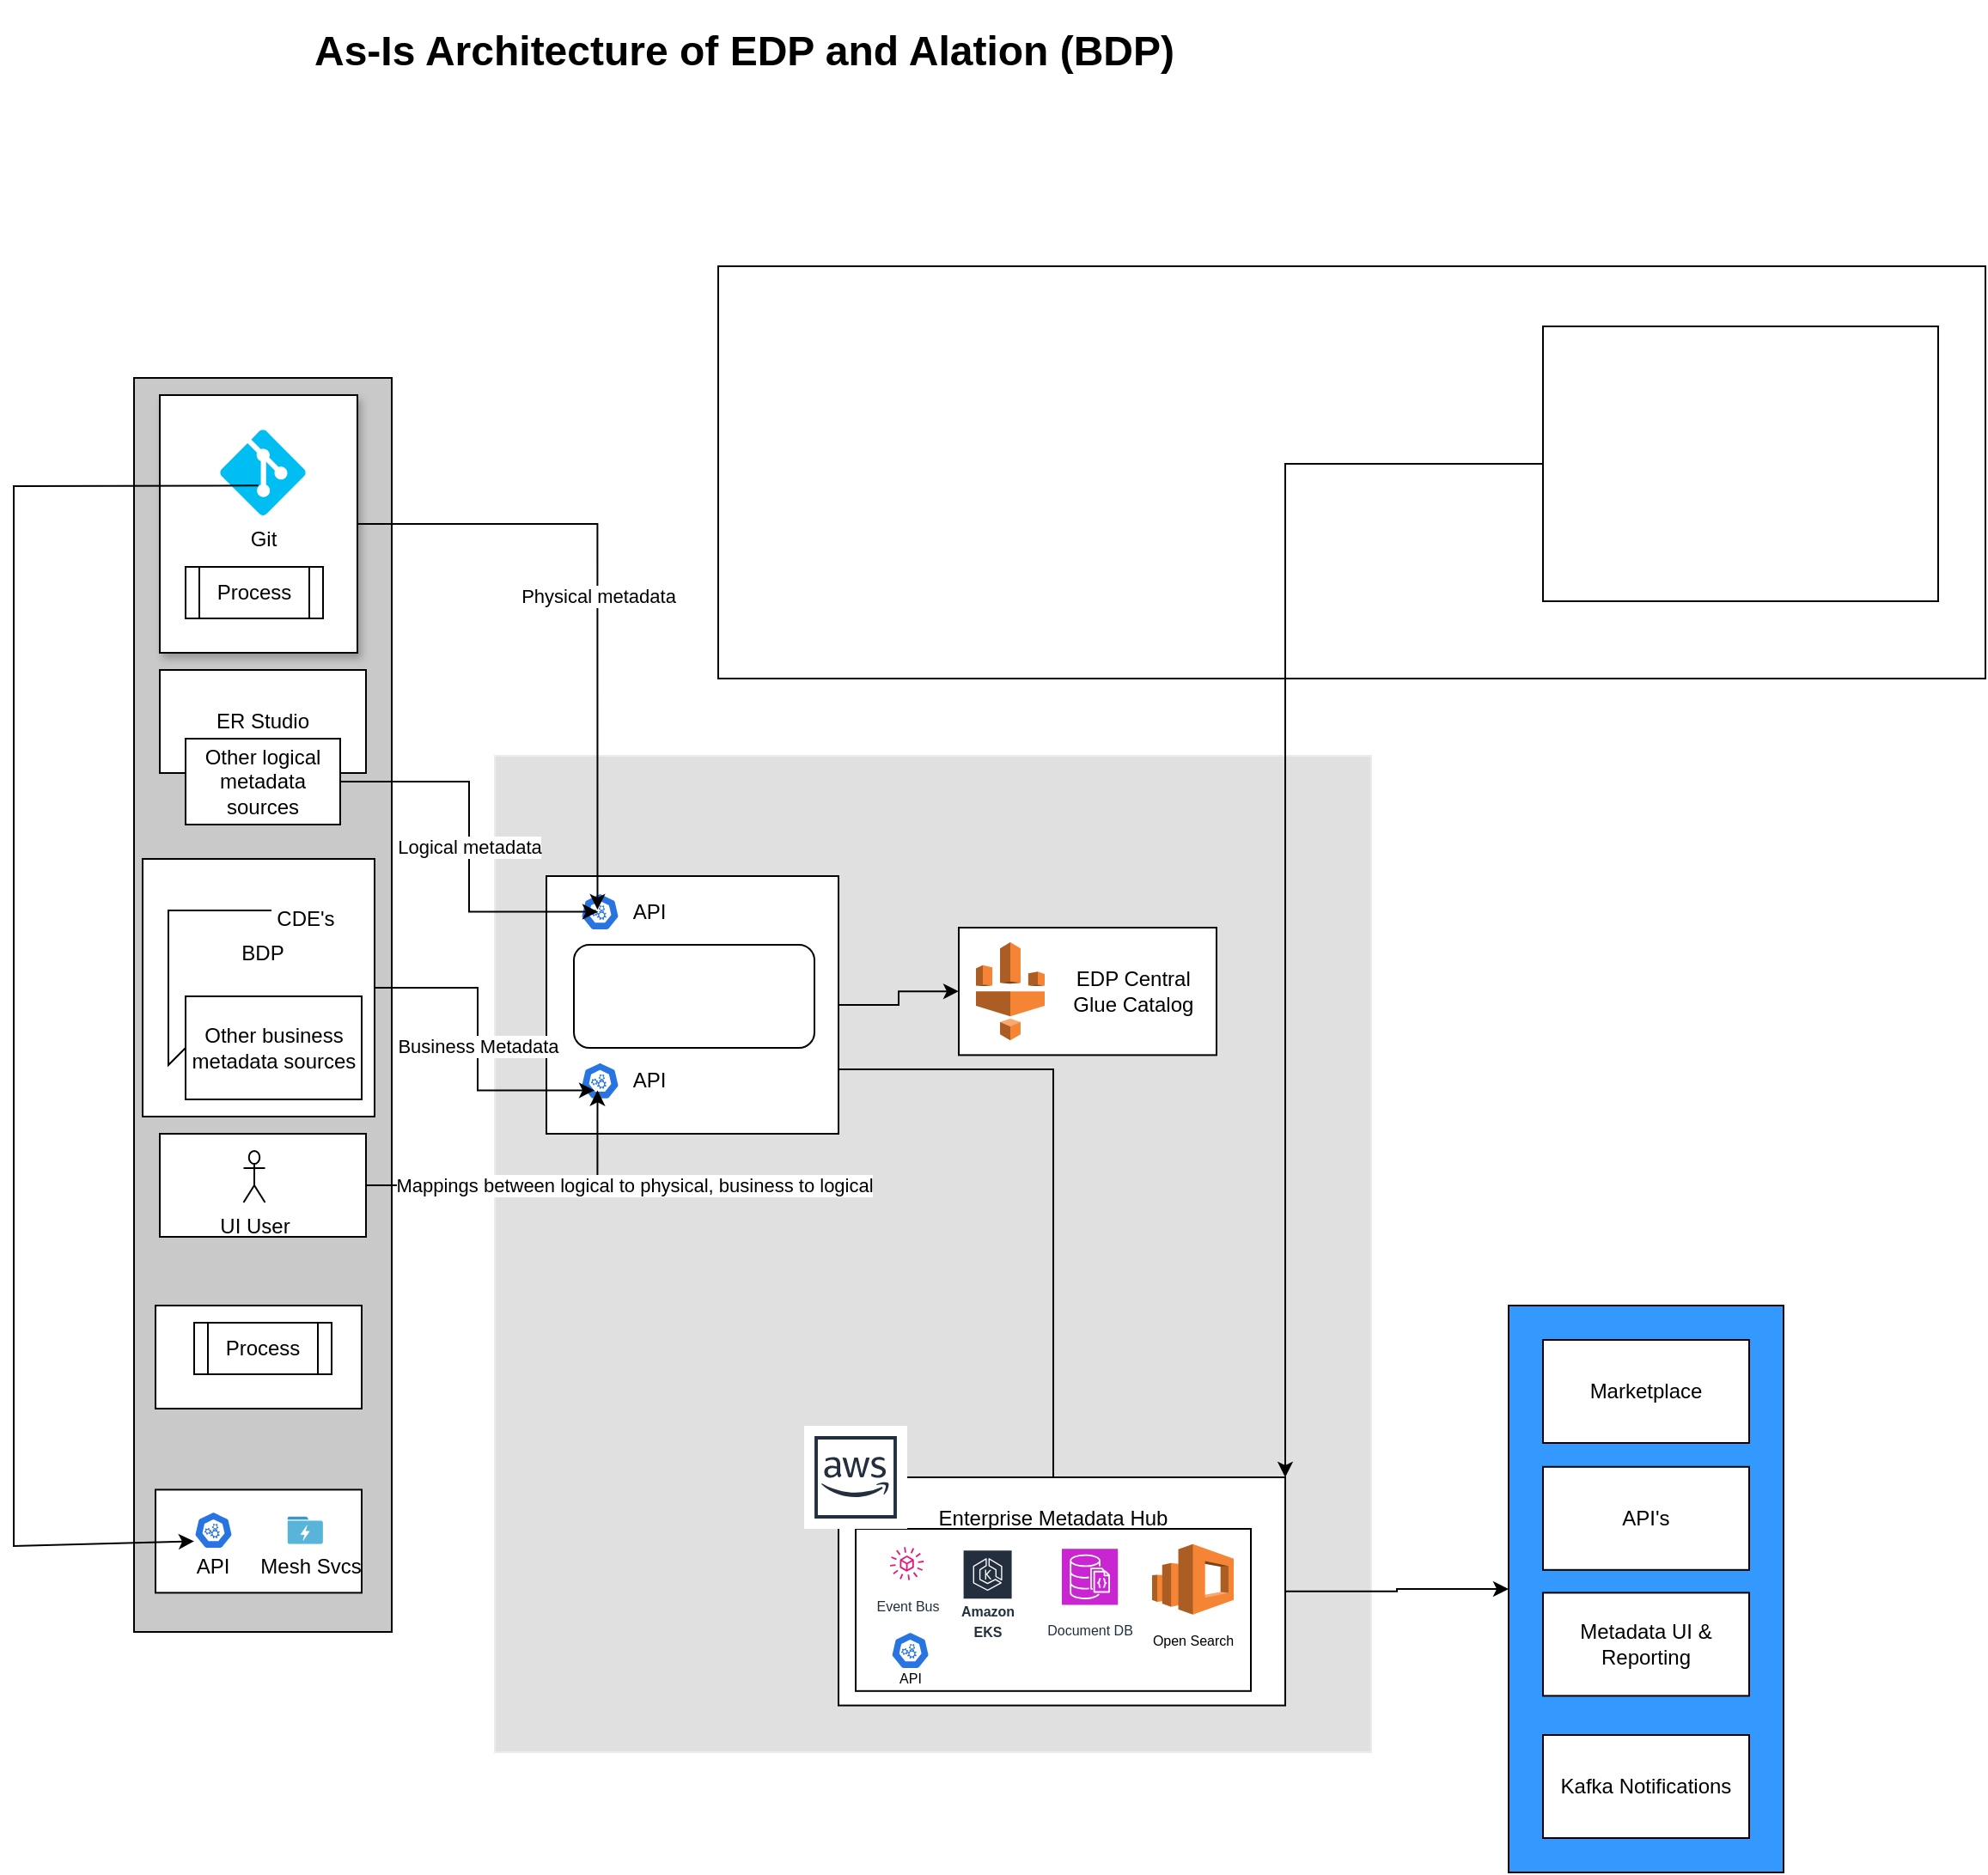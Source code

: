 <mxfile version="23.1.4" type="github">
  <diagram name="Page-1" id="dE6yGRrycPSdIeFdvO5s">
    <mxGraphModel dx="1122" dy="371" grid="1" gridSize="10" guides="1" tooltips="1" connect="1" arrows="1" fold="1" page="1" pageScale="1" pageWidth="827" pageHeight="1169" math="0" shadow="0">
      <root>
        <mxCell id="0" />
        <mxCell id="1" parent="0" />
        <mxCell id="uKNiGlANXCOoaX_LWEY7-12" value="" style="rounded=0;whiteSpace=wrap;html=1;fillColor=#E0E0E0;strokeColor=#EBEBEB;" vertex="1" parent="1">
          <mxGeometry x="-540" y="470" width="510" height="580" as="geometry" />
        </mxCell>
        <mxCell id="hkPZR-MXZNHqxhCfoVSz-6" value="" style="rounded=0;whiteSpace=wrap;html=1;" parent="1" vertex="1">
          <mxGeometry x="-735" y="270" width="115" height="100" as="geometry" />
        </mxCell>
        <mxCell id="hkPZR-MXZNHqxhCfoVSz-1" value="" style="rounded=0;whiteSpace=wrap;html=1;fillColor=#C9C9C9;" parent="1" vertex="1">
          <mxGeometry x="-750" y="250" width="150" height="730" as="geometry" />
        </mxCell>
        <mxCell id="hkPZR-MXZNHqxhCfoVSz-2" value="ER Studio" style="rounded=0;whiteSpace=wrap;html=1;" parent="1" vertex="1">
          <mxGeometry x="-735" y="420" width="120" height="60" as="geometry" />
        </mxCell>
        <mxCell id="hkPZR-MXZNHqxhCfoVSz-3" value="Other logical metadata sources" style="rounded=0;whiteSpace=wrap;html=1;" parent="1" vertex="1">
          <mxGeometry x="-720" y="460" width="90" height="50" as="geometry" />
        </mxCell>
        <mxCell id="hkPZR-MXZNHqxhCfoVSz-8" value="" style="rounded=0;whiteSpace=wrap;html=1;strokeColor=default;shadow=1;" parent="1" vertex="1">
          <mxGeometry x="-735" y="260" width="115" height="150" as="geometry" />
        </mxCell>
        <mxCell id="hkPZR-MXZNHqxhCfoVSz-4" value="Git" style="verticalLabelPosition=bottom;html=1;verticalAlign=top;align=center;strokeColor=none;fillColor=#00BEF2;shape=mxgraph.azure.git_repository;" parent="1" vertex="1">
          <mxGeometry x="-700" y="280" width="50" height="50" as="geometry" />
        </mxCell>
        <mxCell id="hkPZR-MXZNHqxhCfoVSz-7" value="Process" style="shape=process;whiteSpace=wrap;html=1;backgroundOutline=1;" parent="1" vertex="1">
          <mxGeometry x="-720" y="360" width="80" height="30" as="geometry" />
        </mxCell>
        <mxCell id="hkPZR-MXZNHqxhCfoVSz-10" value="" style="rounded=0;whiteSpace=wrap;html=1;" parent="1" vertex="1">
          <mxGeometry x="-745" y="530" width="135" height="150" as="geometry" />
        </mxCell>
        <mxCell id="hkPZR-MXZNHqxhCfoVSz-9" value="Other business metadata sources" style="rounded=0;whiteSpace=wrap;html=1;" parent="1" vertex="1">
          <mxGeometry x="-720" y="610" width="102.5" height="60" as="geometry" />
        </mxCell>
        <mxCell id="hkPZR-MXZNHqxhCfoVSz-12" value="" style="rounded=0;whiteSpace=wrap;html=1;" parent="1" vertex="1">
          <mxGeometry x="-735" y="690" width="120" height="60" as="geometry" />
        </mxCell>
        <mxCell id="hkPZR-MXZNHqxhCfoVSz-13" value="UI User" style="shape=umlActor;verticalLabelPosition=bottom;verticalAlign=top;html=1;outlineConnect=0;" parent="1" vertex="1">
          <mxGeometry x="-686.25" y="700" width="12.5" height="30" as="geometry" />
        </mxCell>
        <mxCell id="hkPZR-MXZNHqxhCfoVSz-17" value="" style="rounded=0;whiteSpace=wrap;html=1;" parent="1" vertex="1">
          <mxGeometry x="-737.5" y="790" width="120" height="60" as="geometry" />
        </mxCell>
        <mxCell id="hkPZR-MXZNHqxhCfoVSz-14" value="Process" style="shape=process;whiteSpace=wrap;html=1;backgroundOutline=1;" parent="1" vertex="1">
          <mxGeometry x="-715" y="800" width="80" height="30" as="geometry" />
        </mxCell>
        <mxCell id="hkPZR-MXZNHqxhCfoVSz-22" value="" style="rounded=0;whiteSpace=wrap;html=1;" parent="1" vertex="1">
          <mxGeometry x="-737.5" y="897.2" width="120" height="60" as="geometry" />
        </mxCell>
        <mxCell id="hkPZR-MXZNHqxhCfoVSz-20" value="" style="aspect=fixed;sketch=0;html=1;dashed=0;whitespace=wrap;fillColor=#2875E2;strokeColor=#ffffff;points=[[0.005,0.63,0],[0.1,0.2,0],[0.9,0.2,0],[0.5,0,0],[0.995,0.63,0],[0.72,0.99,0],[0.5,1,0],[0.28,0.99,0]];shape=mxgraph.kubernetes.icon2;prIcon=api" parent="1" vertex="1">
          <mxGeometry x="-715" y="910" width="22.5" height="21.6" as="geometry" />
        </mxCell>
        <mxCell id="hkPZR-MXZNHqxhCfoVSz-23" value="API" style="text;html=1;align=center;verticalAlign=middle;whiteSpace=wrap;rounded=0;" parent="1" vertex="1">
          <mxGeometry x="-733.75" y="927.2" width="60" height="30" as="geometry" />
        </mxCell>
        <mxCell id="hkPZR-MXZNHqxhCfoVSz-24" value="" style="image;sketch=0;aspect=fixed;html=1;points=[];align=center;fontSize=12;image=img/lib/mscae/Data_Lake_Store.svg;" parent="1" vertex="1">
          <mxGeometry x="-660.77" y="912.7" width="20.77" height="16.2" as="geometry" />
        </mxCell>
        <mxCell id="hkPZR-MXZNHqxhCfoVSz-25" value="Mesh Svcs" style="text;html=1;align=center;verticalAlign=middle;whiteSpace=wrap;rounded=0;" parent="1" vertex="1">
          <mxGeometry x="-683.75" y="927.2" width="73.75" height="30" as="geometry" />
        </mxCell>
        <mxCell id="hkPZR-MXZNHqxhCfoVSz-26" value="BDP" style="text;html=1;align=center;verticalAlign=middle;whiteSpace=wrap;rounded=0;" parent="1" vertex="1">
          <mxGeometry x="-705" y="570" width="60" height="30" as="geometry" />
        </mxCell>
        <mxCell id="hkPZR-MXZNHqxhCfoVSz-27" value="" style="endArrow=none;html=1;rounded=0;" parent="1" edge="1">
          <mxGeometry width="50" height="50" relative="1" as="geometry">
            <mxPoint x="-720" y="640" as="sourcePoint" />
            <mxPoint x="-670" y="560" as="targetPoint" />
            <Array as="points">
              <mxPoint x="-730" y="650" />
              <mxPoint x="-730" y="560" />
            </Array>
          </mxGeometry>
        </mxCell>
        <mxCell id="hkPZR-MXZNHqxhCfoVSz-28" value="CDE&#39;s" style="text;html=1;align=center;verticalAlign=middle;whiteSpace=wrap;rounded=0;" parent="1" vertex="1">
          <mxGeometry x="-680.38" y="550" width="60" height="30" as="geometry" />
        </mxCell>
        <mxCell id="hkPZR-MXZNHqxhCfoVSz-33" value="" style="endArrow=classic;html=1;rounded=0;exitX=0.447;exitY=0.653;exitDx=0;exitDy=0;exitPerimeter=0;" parent="1" source="hkPZR-MXZNHqxhCfoVSz-4" edge="1">
          <mxGeometry width="50" height="50" relative="1" as="geometry">
            <mxPoint x="-800" y="310" as="sourcePoint" />
            <mxPoint x="-715" y="927.2" as="targetPoint" />
            <Array as="points">
              <mxPoint x="-820" y="313" />
              <mxPoint x="-820" y="930" />
            </Array>
          </mxGeometry>
        </mxCell>
        <mxCell id="uKNiGlANXCOoaX_LWEY7-16" style="edgeStyle=orthogonalEdgeStyle;rounded=0;orthogonalLoop=1;jettySize=auto;html=1;entryX=0;entryY=0.5;entryDx=0;entryDy=0;" edge="1" parent="1" source="uKNiGlANXCOoaX_LWEY7-2" target="uKNiGlANXCOoaX_LWEY7-15">
          <mxGeometry relative="1" as="geometry" />
        </mxCell>
        <mxCell id="uKNiGlANXCOoaX_LWEY7-38" style="edgeStyle=orthogonalEdgeStyle;rounded=0;orthogonalLoop=1;jettySize=auto;html=1;exitX=1;exitY=0.75;exitDx=0;exitDy=0;entryX=0.5;entryY=0;entryDx=0;entryDy=0;" edge="1" parent="1" source="uKNiGlANXCOoaX_LWEY7-2" target="uKNiGlANXCOoaX_LWEY7-19">
          <mxGeometry relative="1" as="geometry" />
        </mxCell>
        <mxCell id="uKNiGlANXCOoaX_LWEY7-2" value="" style="rounded=0;whiteSpace=wrap;html=1;" vertex="1" parent="1">
          <mxGeometry x="-510" y="540" width="170" height="150" as="geometry" />
        </mxCell>
        <mxCell id="uKNiGlANXCOoaX_LWEY7-3" value="" style="rounded=1;whiteSpace=wrap;html=1;" vertex="1" parent="1">
          <mxGeometry x="-494" y="580.0" width="140" height="60" as="geometry" />
        </mxCell>
        <mxCell id="uKNiGlANXCOoaX_LWEY7-1" value="" style="shape=image;verticalLabelPosition=bottom;labelBackgroundColor=default;verticalAlign=top;aspect=fixed;imageAspect=0;image=https://upload.wikimedia.org/wikipedia/en/e/ef/Alation%2C_Inc._logo.png;" vertex="1" parent="1">
          <mxGeometry x="-500" y="584.2" width="152" height="51.6" as="geometry" />
        </mxCell>
        <mxCell id="uKNiGlANXCOoaX_LWEY7-4" value="" style="aspect=fixed;sketch=0;html=1;dashed=0;whitespace=wrap;fillColor=#2875E2;strokeColor=#ffffff;points=[[0.005,0.63,0],[0.1,0.2,0],[0.9,0.2,0],[0.5,0,0],[0.995,0.63,0],[0.72,0.99,0],[0.5,1,0],[0.28,0.99,0]];shape=mxgraph.kubernetes.icon2;prIcon=api" vertex="1" parent="1">
          <mxGeometry x="-490" y="550" width="22.5" height="21.6" as="geometry" />
        </mxCell>
        <mxCell id="uKNiGlANXCOoaX_LWEY7-5" value="" style="aspect=fixed;sketch=0;html=1;dashed=0;whitespace=wrap;fillColor=#2875E2;strokeColor=#ffffff;points=[[0.005,0.63,0],[0.1,0.2,0],[0.9,0.2,0],[0.5,0,0],[0.995,0.63,0],[0.72,0.99,0],[0.5,1,0],[0.28,0.99,0]];shape=mxgraph.kubernetes.icon2;prIcon=api" vertex="1" parent="1">
          <mxGeometry x="-490" y="648.4" width="22.5" height="21.6" as="geometry" />
        </mxCell>
        <mxCell id="uKNiGlANXCOoaX_LWEY7-6" value="API" style="text;html=1;align=center;verticalAlign=middle;whiteSpace=wrap;rounded=0;" vertex="1" parent="1">
          <mxGeometry x="-480" y="644.2" width="60" height="30" as="geometry" />
        </mxCell>
        <mxCell id="uKNiGlANXCOoaX_LWEY7-7" value="API" style="text;html=1;align=center;verticalAlign=middle;whiteSpace=wrap;rounded=0;" vertex="1" parent="1">
          <mxGeometry x="-480" y="545.8" width="60" height="30" as="geometry" />
        </mxCell>
        <mxCell id="uKNiGlANXCOoaX_LWEY7-8" value="Physical metadata" style="edgeStyle=orthogonalEdgeStyle;rounded=0;orthogonalLoop=1;jettySize=auto;html=1;entryX=0.433;entryY=0.441;entryDx=0;entryDy=0;entryPerimeter=0;" edge="1" parent="1" source="hkPZR-MXZNHqxhCfoVSz-8" target="uKNiGlANXCOoaX_LWEY7-4">
          <mxGeometry relative="1" as="geometry" />
        </mxCell>
        <mxCell id="uKNiGlANXCOoaX_LWEY7-10" value="Business Metadata" style="edgeStyle=orthogonalEdgeStyle;rounded=0;orthogonalLoop=1;jettySize=auto;html=1;entryX=0.356;entryY=0.756;entryDx=0;entryDy=0;entryPerimeter=0;" edge="1" parent="1" source="hkPZR-MXZNHqxhCfoVSz-10" target="uKNiGlANXCOoaX_LWEY7-5">
          <mxGeometry relative="1" as="geometry" />
        </mxCell>
        <mxCell id="uKNiGlANXCOoaX_LWEY7-11" value="Mappings between logical to physical, business to logical" style="edgeStyle=orthogonalEdgeStyle;rounded=0;orthogonalLoop=1;jettySize=auto;html=1;entryX=0.433;entryY=0.756;entryDx=0;entryDy=0;entryPerimeter=0;" edge="1" parent="1" source="hkPZR-MXZNHqxhCfoVSz-12" target="uKNiGlANXCOoaX_LWEY7-5">
          <mxGeometry x="0.418" y="-20" relative="1" as="geometry">
            <mxPoint x="1" as="offset" />
          </mxGeometry>
        </mxCell>
        <mxCell id="uKNiGlANXCOoaX_LWEY7-9" value="Logical metadata" style="edgeStyle=orthogonalEdgeStyle;rounded=0;orthogonalLoop=1;jettySize=auto;html=1;entryX=0;entryY=0.5;entryDx=0;entryDy=0;" edge="1" parent="1" source="hkPZR-MXZNHqxhCfoVSz-3" target="uKNiGlANXCOoaX_LWEY7-7">
          <mxGeometry relative="1" as="geometry" />
        </mxCell>
        <mxCell id="uKNiGlANXCOoaX_LWEY7-15" value="&lt;span style=&quot;white-space: pre;&quot;&gt;&#x9;&lt;/span&gt;&lt;span style=&quot;white-space: pre;&quot;&gt;&#x9;&lt;/span&gt;EDP Central &lt;span style=&quot;white-space: pre;&quot;&gt;&#x9;&lt;/span&gt;&lt;span style=&quot;white-space: pre;&quot;&gt;&#x9;&lt;/span&gt;Glue Catalog" style="rounded=0;whiteSpace=wrap;html=1;" vertex="1" parent="1">
          <mxGeometry x="-270" y="570" width="150" height="74.2" as="geometry" />
        </mxCell>
        <mxCell id="uKNiGlANXCOoaX_LWEY7-13" value="" style="outlineConnect=0;dashed=0;verticalLabelPosition=bottom;verticalAlign=top;align=center;html=1;shape=mxgraph.aws3.glue;fillColor=#F58534;gradientColor=none;" vertex="1" parent="1">
          <mxGeometry x="-260" y="578.55" width="40" height="57.1" as="geometry" />
        </mxCell>
        <mxCell id="uKNiGlANXCOoaX_LWEY7-33" style="edgeStyle=orthogonalEdgeStyle;rounded=0;orthogonalLoop=1;jettySize=auto;html=1;entryX=0;entryY=0.5;entryDx=0;entryDy=0;" edge="1" parent="1" source="uKNiGlANXCOoaX_LWEY7-17" target="uKNiGlANXCOoaX_LWEY7-30">
          <mxGeometry relative="1" as="geometry" />
        </mxCell>
        <mxCell id="uKNiGlANXCOoaX_LWEY7-17" value="" style="rounded=0;whiteSpace=wrap;html=1;" vertex="1" parent="1">
          <mxGeometry x="-340" y="890" width="260" height="132.8" as="geometry" />
        </mxCell>
        <mxCell id="uKNiGlANXCOoaX_LWEY7-18" value="" style="rounded=0;whiteSpace=wrap;html=1;" vertex="1" parent="1">
          <mxGeometry x="-330" y="920" width="230" height="94.4" as="geometry" />
        </mxCell>
        <mxCell id="uKNiGlANXCOoaX_LWEY7-19" value="Enterprise Metadata Hub" style="text;html=1;align=center;verticalAlign=middle;whiteSpace=wrap;rounded=0;" vertex="1" parent="1">
          <mxGeometry x="-290" y="898.9" width="150" height="30" as="geometry" />
        </mxCell>
        <mxCell id="uKNiGlANXCOoaX_LWEY7-20" value="" style="sketch=0;outlineConnect=0;fontColor=#232F3E;gradientColor=none;strokeColor=#232F3E;fillColor=#ffffff;dashed=0;verticalLabelPosition=bottom;verticalAlign=top;align=center;html=1;fontSize=12;fontStyle=0;aspect=fixed;shape=mxgraph.aws4.resourceIcon;resIcon=mxgraph.aws4.aws_cloud;" vertex="1" parent="1">
          <mxGeometry x="-360" y="860" width="60" height="60" as="geometry" />
        </mxCell>
        <mxCell id="uKNiGlANXCOoaX_LWEY7-21" value="&lt;font style=&quot;font-size: 8px;&quot;&gt;Event Bus&lt;/font&gt;" style="sketch=0;outlineConnect=0;fontColor=#232F3E;gradientColor=none;fillColor=#E7157B;strokeColor=none;dashed=0;verticalLabelPosition=bottom;verticalAlign=top;align=center;html=1;fontSize=12;fontStyle=0;aspect=fixed;pointerEvents=1;shape=mxgraph.aws4.eventbridge_saas_partner_event_bus_resource;" vertex="1" parent="1">
          <mxGeometry x="-310" y="930.4" width="19.6" height="19.6" as="geometry" />
        </mxCell>
        <mxCell id="uKNiGlANXCOoaX_LWEY7-22" value="" style="aspect=fixed;sketch=0;html=1;dashed=0;whitespace=wrap;fillColor=#2875E2;strokeColor=#ffffff;points=[[0.005,0.63,0],[0.1,0.2,0],[0.9,0.2,0],[0.5,0,0],[0.995,0.63,0],[0.72,0.99,0],[0.5,1,0],[0.28,0.99,0]];shape=mxgraph.kubernetes.icon2;prIcon=api" vertex="1" parent="1">
          <mxGeometry x="-309.45" y="980" width="22.5" height="21.6" as="geometry" />
        </mxCell>
        <mxCell id="uKNiGlANXCOoaX_LWEY7-23" value="&lt;font style=&quot;font-size: 8px;&quot;&gt;API&lt;/font&gt;" style="text;html=1;align=center;verticalAlign=middle;whiteSpace=wrap;rounded=0;" vertex="1" parent="1">
          <mxGeometry x="-328.2" y="997.2" width="60" height="17.2" as="geometry" />
        </mxCell>
        <mxCell id="uKNiGlANXCOoaX_LWEY7-24" value="&lt;font style=&quot;font-size: 8px;&quot;&gt;Amazon EKS&lt;/font&gt;" style="sketch=0;outlineConnect=0;fontColor=#232F3E;gradientColor=none;strokeColor=#ffffff;fillColor=#232F3E;dashed=0;verticalLabelPosition=middle;verticalAlign=bottom;align=center;html=1;whiteSpace=wrap;fontSize=10;fontStyle=1;spacing=3;shape=mxgraph.aws4.productIcon;prIcon=mxgraph.aws4.eks;" vertex="1" parent="1">
          <mxGeometry x="-268.2" y="931.6" width="30" height="57.2" as="geometry" />
        </mxCell>
        <mxCell id="uKNiGlANXCOoaX_LWEY7-25" value="&lt;font style=&quot;font-size: 8px;&quot;&gt;Document DB&lt;/font&gt;" style="sketch=0;points=[[0,0,0],[0.25,0,0],[0.5,0,0],[0.75,0,0],[1,0,0],[0,1,0],[0.25,1,0],[0.5,1,0],[0.75,1,0],[1,1,0],[0,0.25,0],[0,0.5,0],[0,0.75,0],[1,0.25,0],[1,0.5,0],[1,0.75,0]];outlineConnect=0;fontColor=#232F3E;fillColor=#C925D1;strokeColor=#ffffff;dashed=0;verticalLabelPosition=bottom;verticalAlign=top;align=center;html=1;fontSize=12;fontStyle=0;aspect=fixed;shape=mxgraph.aws4.resourceIcon;resIcon=mxgraph.aws4.documentdb_with_mongodb_compatibility;" vertex="1" parent="1">
          <mxGeometry x="-210" y="931.6" width="32.6" height="32.6" as="geometry" />
        </mxCell>
        <mxCell id="uKNiGlANXCOoaX_LWEY7-26" value="&lt;font style=&quot;font-size: 8px;&quot;&gt;Open Search&lt;br&gt;&lt;/font&gt;" style="outlineConnect=0;dashed=0;verticalLabelPosition=bottom;verticalAlign=top;align=center;html=1;shape=mxgraph.aws3.elasticsearch_service;fillColor=#F58534;gradientColor=none;" vertex="1" parent="1">
          <mxGeometry x="-157.5" y="928.9" width="47.5" height="41" as="geometry" />
        </mxCell>
        <mxCell id="uKNiGlANXCOoaX_LWEY7-30" value="" style="rounded=0;whiteSpace=wrap;html=1;fillColor=#3399FF;" vertex="1" parent="1">
          <mxGeometry x="50" y="790" width="160" height="330" as="geometry" />
        </mxCell>
        <mxCell id="uKNiGlANXCOoaX_LWEY7-31" value="" style="rounded=0;whiteSpace=wrap;html=1;" vertex="1" parent="1">
          <mxGeometry x="-410" y="185" width="737.5" height="240" as="geometry" />
        </mxCell>
        <mxCell id="uKNiGlANXCOoaX_LWEY7-32" value="&lt;h1&gt;As-Is Architecture of EDP and Alation (BDP) &lt;br&gt;&lt;/h1&gt;" style="text;html=1;spacing=5;spacingTop=-20;whiteSpace=wrap;overflow=hidden;rounded=0;" vertex="1" parent="1">
          <mxGeometry x="-650" y="40" width="800" height="120" as="geometry" />
        </mxCell>
        <mxCell id="uKNiGlANXCOoaX_LWEY7-34" value="Marketplace" style="rounded=0;whiteSpace=wrap;html=1;" vertex="1" parent="1">
          <mxGeometry x="70" y="810" width="120" height="60" as="geometry" />
        </mxCell>
        <mxCell id="uKNiGlANXCOoaX_LWEY7-35" value="API&#39;s" style="rounded=0;whiteSpace=wrap;html=1;" vertex="1" parent="1">
          <mxGeometry x="70" y="883.9" width="120" height="60" as="geometry" />
        </mxCell>
        <mxCell id="uKNiGlANXCOoaX_LWEY7-36" value="Metadata UI &amp;amp; Reporting" style="rounded=0;whiteSpace=wrap;html=1;" vertex="1" parent="1">
          <mxGeometry x="70" y="957.2" width="120" height="60" as="geometry" />
        </mxCell>
        <mxCell id="uKNiGlANXCOoaX_LWEY7-37" value="Kafka Notifications" style="rounded=0;whiteSpace=wrap;html=1;" vertex="1" parent="1">
          <mxGeometry x="70" y="1040" width="120" height="60" as="geometry" />
        </mxCell>
        <mxCell id="uKNiGlANXCOoaX_LWEY7-40" style="edgeStyle=orthogonalEdgeStyle;rounded=0;orthogonalLoop=1;jettySize=auto;html=1;entryX=1;entryY=0;entryDx=0;entryDy=0;" edge="1" parent="1" source="uKNiGlANXCOoaX_LWEY7-39" target="uKNiGlANXCOoaX_LWEY7-17">
          <mxGeometry relative="1" as="geometry" />
        </mxCell>
        <mxCell id="uKNiGlANXCOoaX_LWEY7-39" value="" style="rounded=0;whiteSpace=wrap;html=1;" vertex="1" parent="1">
          <mxGeometry x="70" y="220" width="230" height="160" as="geometry" />
        </mxCell>
      </root>
    </mxGraphModel>
  </diagram>
</mxfile>
